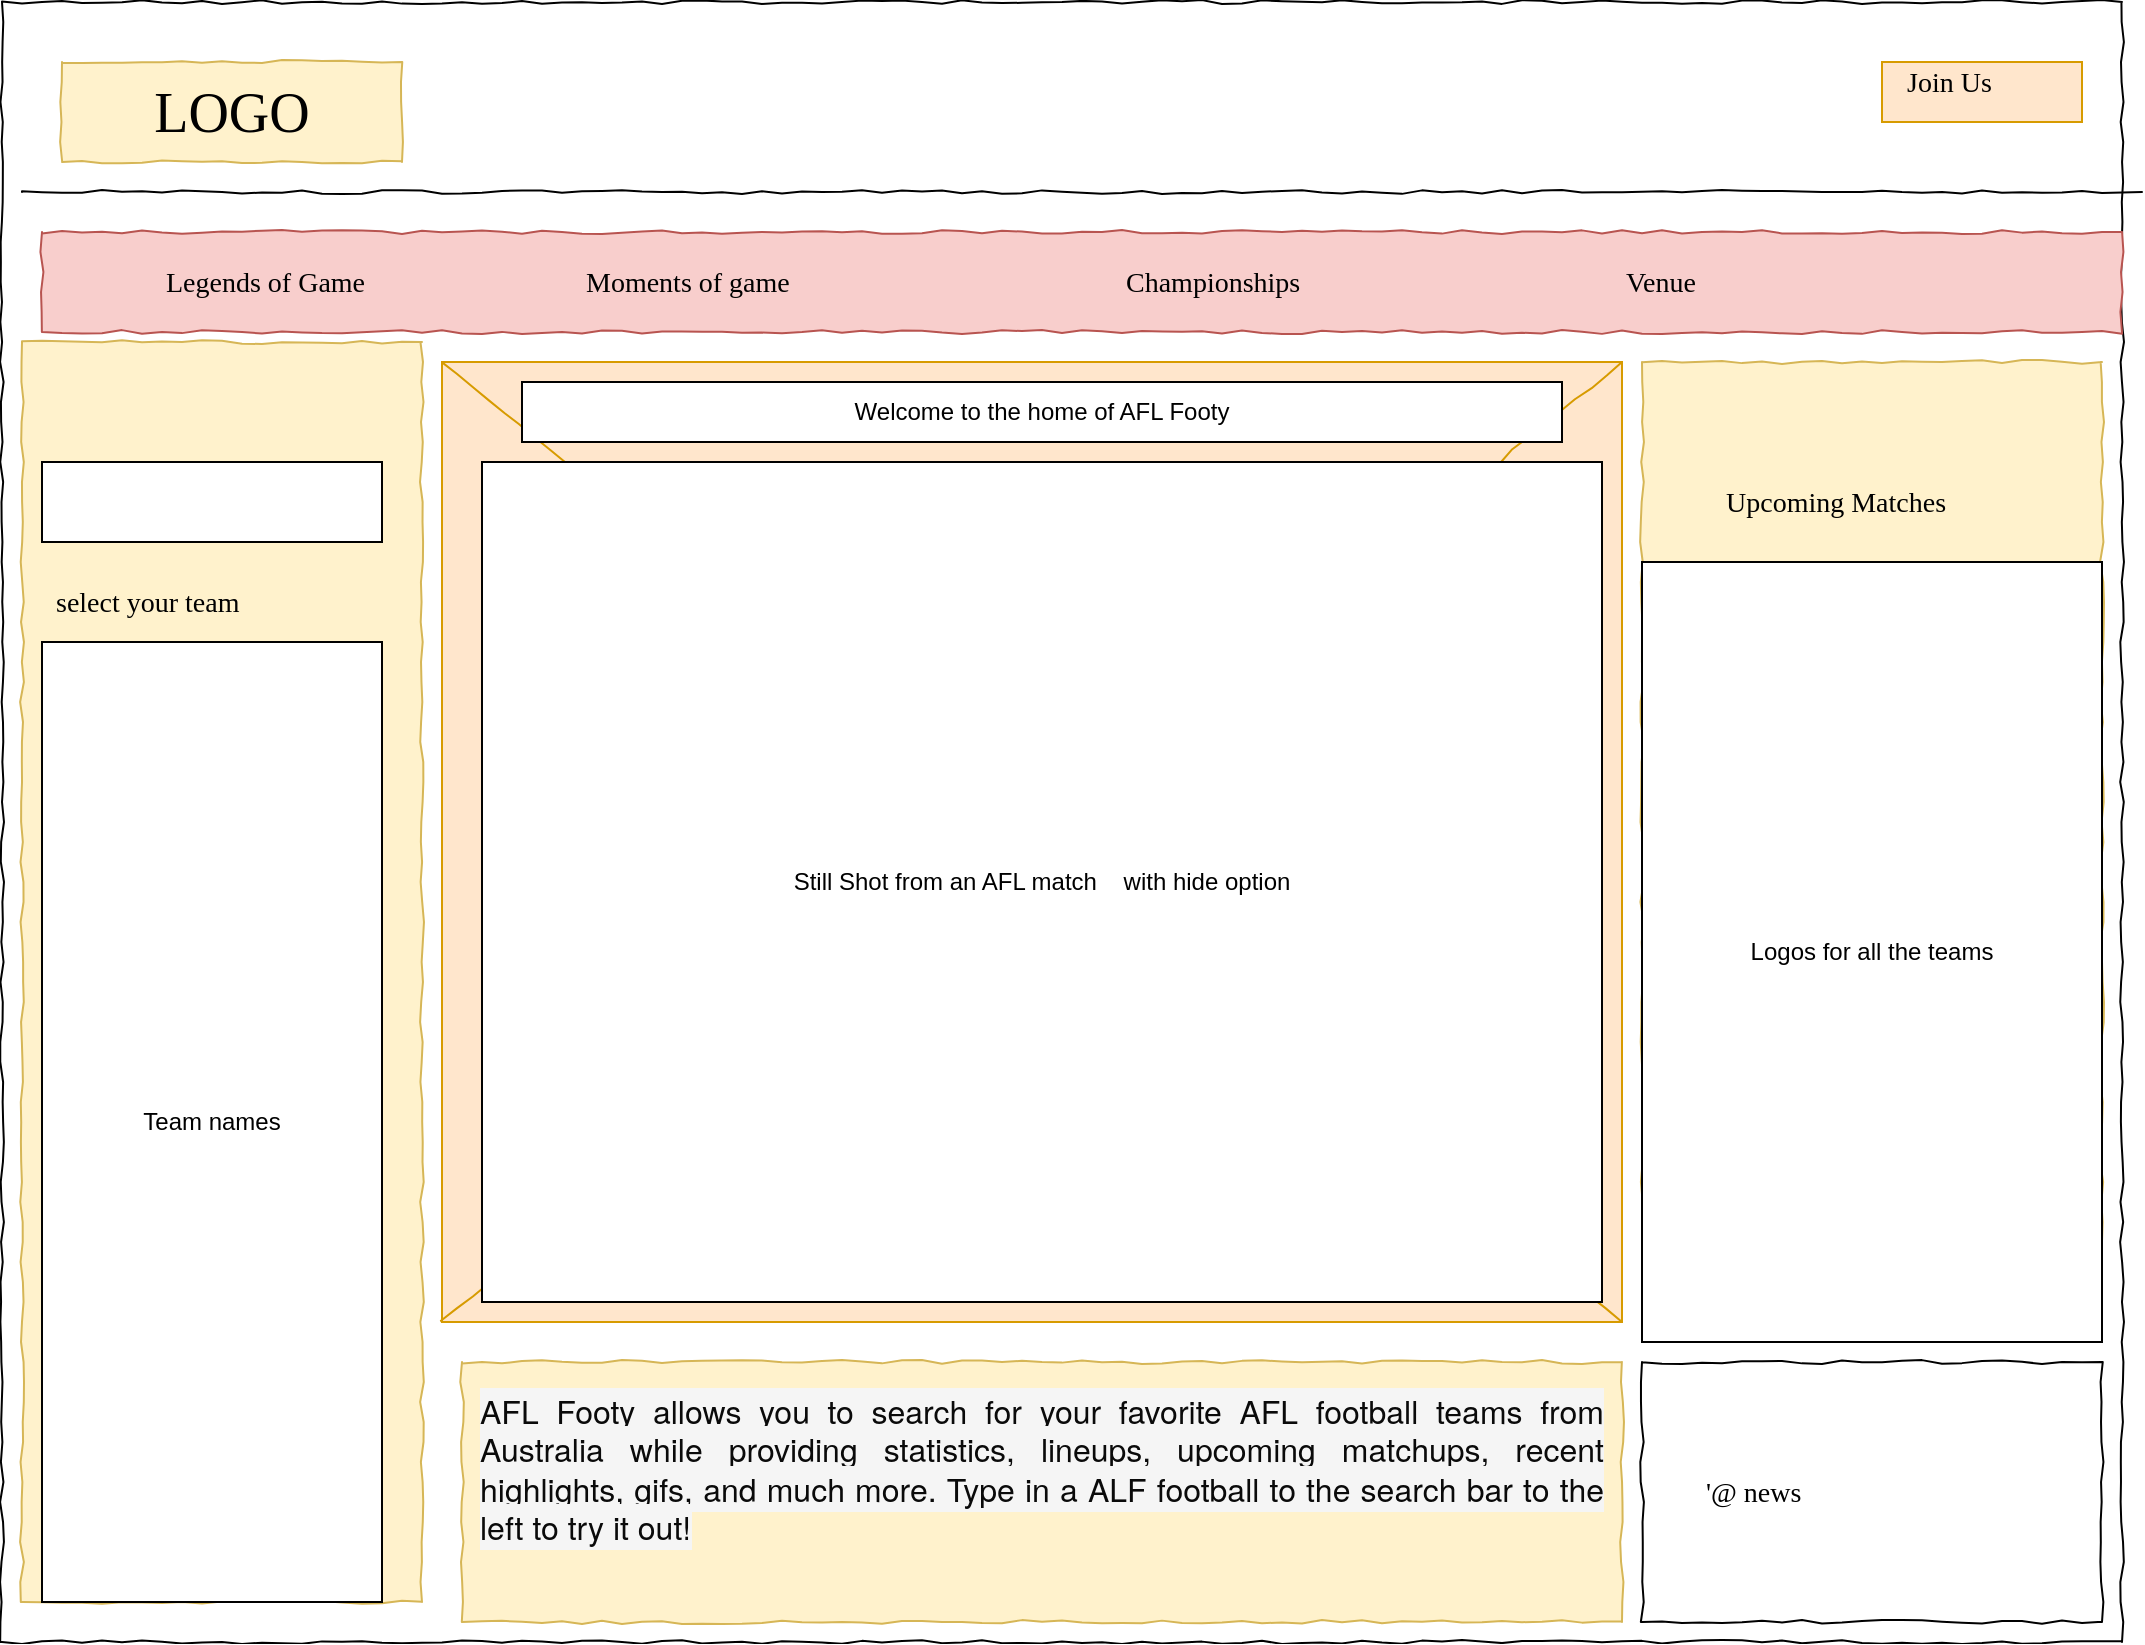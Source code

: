 <mxfile version="19.0.3" type="device"><diagram name="Page-1" id="03018318-947c-dd8e-b7a3-06fadd420f32"><mxGraphModel dx="1561" dy="763" grid="1" gridSize="10" guides="1" tooltips="1" connect="1" arrows="1" fold="1" page="1" pageScale="1" pageWidth="1100" pageHeight="850" background="none" math="0" shadow="0"><root><mxCell id="0"/><mxCell id="1" parent="0"/><mxCell id="677b7b8949515195-1" value="" style="whiteSpace=wrap;html=1;rounded=0;shadow=0;labelBackgroundColor=none;strokeColor=#000000;strokeWidth=1;fillColor=none;fontFamily=Verdana;fontSize=12;fontColor=#000000;align=center;comic=1;" parent="1" vertex="1"><mxGeometry x="20" y="10" width="1060" height="820" as="geometry"/></mxCell><mxCell id="677b7b8949515195-2" value="LOGO" style="whiteSpace=wrap;html=1;rounded=0;shadow=0;labelBackgroundColor=none;strokeWidth=1;fontFamily=Verdana;fontSize=28;align=center;comic=1;fillColor=#fff2cc;strokeColor=#d6b656;" parent="1" vertex="1"><mxGeometry x="50" y="40" width="170" height="50" as="geometry"/></mxCell><mxCell id="677b7b8949515195-7" value="&amp;nbsp; &amp;nbsp;Join Us" style="text;html=1;points=[];align=left;verticalAlign=top;spacingTop=-4;fontSize=14;fontFamily=Verdana;fillColor=#ffe6cc;strokeColor=#d79b00;" parent="1" vertex="1"><mxGeometry x="960" y="40" width="100" height="30" as="geometry"/></mxCell><mxCell id="677b7b8949515195-8" value="" style="whiteSpace=wrap;html=1;rounded=0;shadow=0;labelBackgroundColor=none;strokeWidth=1;fillColor=#fff2cc;fontFamily=Verdana;fontSize=12;align=center;comic=1;strokeColor=#d6b656;" parent="1" vertex="1"><mxGeometry x="30" y="180" width="200" height="630" as="geometry"/></mxCell><mxCell id="677b7b8949515195-9" value="" style="line;strokeWidth=1;html=1;rounded=0;shadow=0;labelBackgroundColor=none;fillColor=none;fontFamily=Verdana;fontSize=14;fontColor=#000000;align=center;comic=1;" parent="1" vertex="1"><mxGeometry x="30" y="100" width="1060" height="10" as="geometry"/></mxCell><mxCell id="677b7b8949515195-10" value="" style="whiteSpace=wrap;html=1;rounded=0;shadow=0;labelBackgroundColor=none;strokeWidth=1;fillColor=#f8cecc;fontFamily=Verdana;fontSize=12;align=center;comic=1;strokeColor=#b85450;" parent="1" vertex="1"><mxGeometry x="40" y="125" width="1040" height="50" as="geometry"/></mxCell><mxCell id="677b7b8949515195-11" value="Legends of Game" style="text;html=1;points=[];align=left;verticalAlign=top;spacingTop=-4;fontSize=14;fontFamily=Verdana" parent="1" vertex="1"><mxGeometry x="100" y="140" width="200" height="20" as="geometry"/></mxCell><mxCell id="677b7b8949515195-12" value="Moments of game" style="text;html=1;points=[];align=left;verticalAlign=top;spacingTop=-4;fontSize=14;fontFamily=Verdana" parent="1" vertex="1"><mxGeometry x="310" y="140" width="140" height="20" as="geometry"/></mxCell><mxCell id="677b7b8949515195-13" value="Championships&amp;nbsp;" style="text;html=1;points=[];align=left;verticalAlign=top;spacingTop=-4;fontSize=14;fontFamily=Verdana" parent="1" vertex="1"><mxGeometry x="580" y="140" width="120" height="20" as="geometry"/></mxCell><mxCell id="677b7b8949515195-14" value="Venue" style="text;html=1;points=[];align=left;verticalAlign=top;spacingTop=-4;fontSize=14;fontFamily=Verdana" parent="1" vertex="1"><mxGeometry x="830" y="140" width="140" height="20" as="geometry"/></mxCell><mxCell id="677b7b8949515195-15" value="&lt;div style=&quot;text-align: justify&quot;&gt;&lt;span style=&quot;color: rgb(10, 10, 10); font-family: &amp;quot;Helvetica Neue&amp;quot;, Helvetica, Roboto, Arial, sans-serif; font-size: 16px; text-align: start; background-color: rgb(245, 245, 245);&quot;&gt;AFL Footy allows you to search for your favorite AFL football teams from Australia while providing statistics, lineups, upcoming matchups, recent highlights, gifs, and much more. Type in a ALF football to the search bar to the left to try it out!&lt;/span&gt;&lt;br&gt;&lt;/div&gt;" style="whiteSpace=wrap;html=1;rounded=0;shadow=0;labelBackgroundColor=none;strokeWidth=1;fillColor=#fff2cc;fontFamily=Verdana;fontSize=12;align=center;verticalAlign=top;spacing=10;comic=1;strokeColor=#d6b656;" parent="1" vertex="1"><mxGeometry x="250" y="690" width="580" height="130" as="geometry"/></mxCell><mxCell id="677b7b8949515195-16" value="" style="verticalLabelPosition=bottom;shadow=0;dashed=0;align=center;html=1;verticalAlign=top;strokeWidth=1;shape=mxgraph.mockup.graphics.simpleIcon;strokeColor=#d79b00;rounded=0;labelBackgroundColor=none;fontFamily=Verdana;fontSize=14;comic=1;fillColor=#ffe6cc;" parent="1" vertex="1"><mxGeometry x="240" y="190" width="590" height="480" as="geometry"/></mxCell><mxCell id="677b7b8949515195-25" value="" style="whiteSpace=wrap;html=1;rounded=0;shadow=0;labelBackgroundColor=none;strokeWidth=1;fillColor=#fff2cc;fontFamily=Verdana;fontSize=12;align=center;comic=1;strokeColor=#d6b656;" parent="1" vertex="1"><mxGeometry x="840" y="190" width="230" height="440" as="geometry"/></mxCell><mxCell id="677b7b8949515195-26" value="&lt;br&gt;" style="whiteSpace=wrap;html=1;rounded=0;shadow=0;labelBackgroundColor=none;strokeWidth=1;fillColor=none;fontFamily=Verdana;fontSize=12;align=center;comic=1;" parent="1" vertex="1"><mxGeometry x="840" y="690" width="230" height="130" as="geometry"/></mxCell><mxCell id="677b7b8949515195-28" value="select your team" style="text;html=1;points=[];align=left;verticalAlign=top;spacingTop=-4;fontSize=14;fontFamily=Verdana" parent="1" vertex="1"><mxGeometry x="45" y="300" width="170" height="20" as="geometry"/></mxCell><mxCell id="677b7b8949515195-42" value="'@ news" style="text;html=1;points=[];align=left;verticalAlign=top;spacingTop=-4;fontSize=14;fontFamily=Verdana" parent="1" vertex="1"><mxGeometry x="870" y="745" width="170" height="20" as="geometry"/></mxCell><mxCell id="677b7b8949515195-44" value="Upcoming Matches" style="text;html=1;points=[];align=left;verticalAlign=top;spacingTop=-4;fontSize=14;fontFamily=Verdana" parent="1" vertex="1"><mxGeometry x="880" y="250" width="170" height="20" as="geometry"/></mxCell><mxCell id="UPgHN3h_AMh-SpZlCfsj-1" value="" style="rounded=0;whiteSpace=wrap;html=1;" parent="1" vertex="1"><mxGeometry x="40" y="240" width="170" height="40" as="geometry"/></mxCell><mxCell id="jwjOu3R4_TuBYko60JbX-2" value="Welcome to the home of AFL Footy" style="rounded=0;whiteSpace=wrap;html=1;" vertex="1" parent="1"><mxGeometry x="280" y="200" width="520" height="30" as="geometry"/></mxCell><mxCell id="jwjOu3R4_TuBYko60JbX-3" value="Still Shot from an AFL match&amp;nbsp; &amp;nbsp; with hide option" style="rounded=0;whiteSpace=wrap;html=1;" vertex="1" parent="1"><mxGeometry x="260" y="240" width="560" height="420" as="geometry"/></mxCell><mxCell id="jwjOu3R4_TuBYko60JbX-4" value="Team names" style="rounded=0;whiteSpace=wrap;html=1;" vertex="1" parent="1"><mxGeometry x="40" y="330" width="170" height="480" as="geometry"/></mxCell><mxCell id="jwjOu3R4_TuBYko60JbX-5" value="Logos for all the teams" style="rounded=0;whiteSpace=wrap;html=1;" vertex="1" parent="1"><mxGeometry x="840" y="290" width="230" height="390" as="geometry"/></mxCell></root></mxGraphModel></diagram></mxfile>